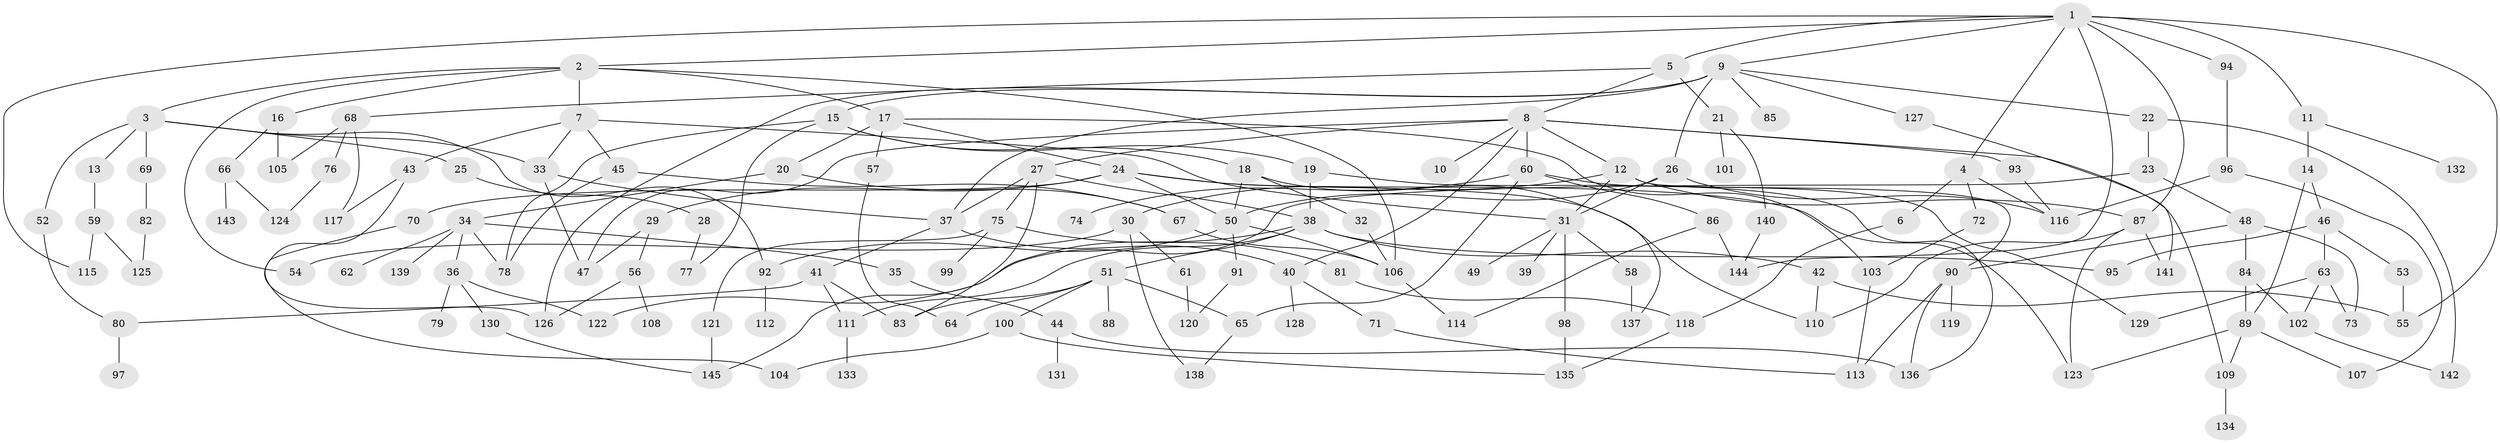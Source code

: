 // Generated by graph-tools (version 1.1) at 2025/01/03/09/25 03:01:04]
// undirected, 145 vertices, 215 edges
graph export_dot {
graph [start="1"]
  node [color=gray90,style=filled];
  1;
  2;
  3;
  4;
  5;
  6;
  7;
  8;
  9;
  10;
  11;
  12;
  13;
  14;
  15;
  16;
  17;
  18;
  19;
  20;
  21;
  22;
  23;
  24;
  25;
  26;
  27;
  28;
  29;
  30;
  31;
  32;
  33;
  34;
  35;
  36;
  37;
  38;
  39;
  40;
  41;
  42;
  43;
  44;
  45;
  46;
  47;
  48;
  49;
  50;
  51;
  52;
  53;
  54;
  55;
  56;
  57;
  58;
  59;
  60;
  61;
  62;
  63;
  64;
  65;
  66;
  67;
  68;
  69;
  70;
  71;
  72;
  73;
  74;
  75;
  76;
  77;
  78;
  79;
  80;
  81;
  82;
  83;
  84;
  85;
  86;
  87;
  88;
  89;
  90;
  91;
  92;
  93;
  94;
  95;
  96;
  97;
  98;
  99;
  100;
  101;
  102;
  103;
  104;
  105;
  106;
  107;
  108;
  109;
  110;
  111;
  112;
  113;
  114;
  115;
  116;
  117;
  118;
  119;
  120;
  121;
  122;
  123;
  124;
  125;
  126;
  127;
  128;
  129;
  130;
  131;
  132;
  133;
  134;
  135;
  136;
  137;
  138;
  139;
  140;
  141;
  142;
  143;
  144;
  145;
  1 -- 2;
  1 -- 4;
  1 -- 5;
  1 -- 9;
  1 -- 11;
  1 -- 94;
  1 -- 115;
  1 -- 144;
  1 -- 55;
  1 -- 87;
  2 -- 3;
  2 -- 7;
  2 -- 16;
  2 -- 17;
  2 -- 54;
  2 -- 106;
  3 -- 13;
  3 -- 25;
  3 -- 33;
  3 -- 52;
  3 -- 69;
  3 -- 92;
  4 -- 6;
  4 -- 72;
  4 -- 116;
  5 -- 8;
  5 -- 21;
  5 -- 68;
  6 -- 118;
  7 -- 31;
  7 -- 43;
  7 -- 45;
  7 -- 33;
  8 -- 10;
  8 -- 12;
  8 -- 27;
  8 -- 60;
  8 -- 93;
  8 -- 109;
  8 -- 47;
  8 -- 40;
  9 -- 15;
  9 -- 22;
  9 -- 26;
  9 -- 85;
  9 -- 127;
  9 -- 126;
  9 -- 37;
  11 -- 14;
  11 -- 132;
  12 -- 30;
  12 -- 87;
  12 -- 90;
  12 -- 31;
  13 -- 59;
  14 -- 46;
  14 -- 89;
  15 -- 18;
  15 -- 19;
  15 -- 77;
  15 -- 78;
  16 -- 66;
  16 -- 105;
  17 -- 20;
  17 -- 24;
  17 -- 57;
  17 -- 103;
  18 -- 32;
  18 -- 137;
  18 -- 50;
  19 -- 136;
  19 -- 38;
  20 -- 34;
  20 -- 67;
  21 -- 101;
  21 -- 140;
  22 -- 23;
  22 -- 142;
  23 -- 48;
  23 -- 145;
  24 -- 29;
  24 -- 70;
  24 -- 123;
  24 -- 50;
  24 -- 110;
  25 -- 28;
  26 -- 50;
  26 -- 116;
  26 -- 31;
  27 -- 38;
  27 -- 75;
  27 -- 83;
  27 -- 37;
  28 -- 77;
  29 -- 56;
  29 -- 47;
  30 -- 61;
  30 -- 138;
  30 -- 54;
  31 -- 39;
  31 -- 49;
  31 -- 58;
  31 -- 98;
  32 -- 106;
  33 -- 37;
  33 -- 47;
  34 -- 35;
  34 -- 36;
  34 -- 62;
  34 -- 139;
  34 -- 78;
  35 -- 44;
  36 -- 79;
  36 -- 122;
  36 -- 130;
  37 -- 40;
  37 -- 41;
  38 -- 42;
  38 -- 51;
  38 -- 95;
  38 -- 122;
  38 -- 111;
  40 -- 71;
  40 -- 128;
  41 -- 80;
  41 -- 111;
  41 -- 83;
  42 -- 55;
  42 -- 110;
  43 -- 126;
  43 -- 117;
  44 -- 131;
  44 -- 136;
  45 -- 78;
  45 -- 67;
  46 -- 53;
  46 -- 63;
  46 -- 95;
  48 -- 84;
  48 -- 73;
  48 -- 90;
  50 -- 91;
  50 -- 92;
  50 -- 106;
  51 -- 88;
  51 -- 100;
  51 -- 83;
  51 -- 65;
  51 -- 64;
  52 -- 80;
  53 -- 55;
  56 -- 108;
  56 -- 126;
  57 -- 64;
  58 -- 137;
  59 -- 125;
  59 -- 115;
  60 -- 65;
  60 -- 74;
  60 -- 86;
  60 -- 129;
  61 -- 120;
  63 -- 73;
  63 -- 129;
  63 -- 102;
  65 -- 138;
  66 -- 124;
  66 -- 143;
  67 -- 106;
  68 -- 76;
  68 -- 105;
  68 -- 117;
  69 -- 82;
  70 -- 104;
  71 -- 113;
  72 -- 103;
  75 -- 81;
  75 -- 99;
  75 -- 121;
  76 -- 124;
  80 -- 97;
  81 -- 118;
  82 -- 125;
  84 -- 102;
  84 -- 89;
  86 -- 114;
  86 -- 144;
  87 -- 110;
  87 -- 141;
  87 -- 123;
  89 -- 107;
  89 -- 123;
  89 -- 109;
  90 -- 119;
  90 -- 136;
  90 -- 113;
  91 -- 120;
  92 -- 112;
  93 -- 116;
  94 -- 96;
  96 -- 116;
  96 -- 107;
  98 -- 135;
  100 -- 135;
  100 -- 104;
  102 -- 142;
  103 -- 113;
  106 -- 114;
  109 -- 134;
  111 -- 133;
  118 -- 135;
  121 -- 145;
  127 -- 141;
  130 -- 145;
  140 -- 144;
}
